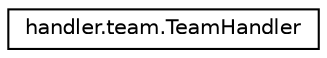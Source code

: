 digraph "Graphical Class Hierarchy"
{
  edge [fontname="Helvetica",fontsize="10",labelfontname="Helvetica",labelfontsize="10"];
  node [fontname="Helvetica",fontsize="10",shape=record];
  rankdir="LR";
  Node0 [label="handler.team.TeamHandler",height=0.2,width=0.4,color="black", fillcolor="white", style="filled",URL="$classhandler_1_1team_1_1_team_handler.html"];
}
